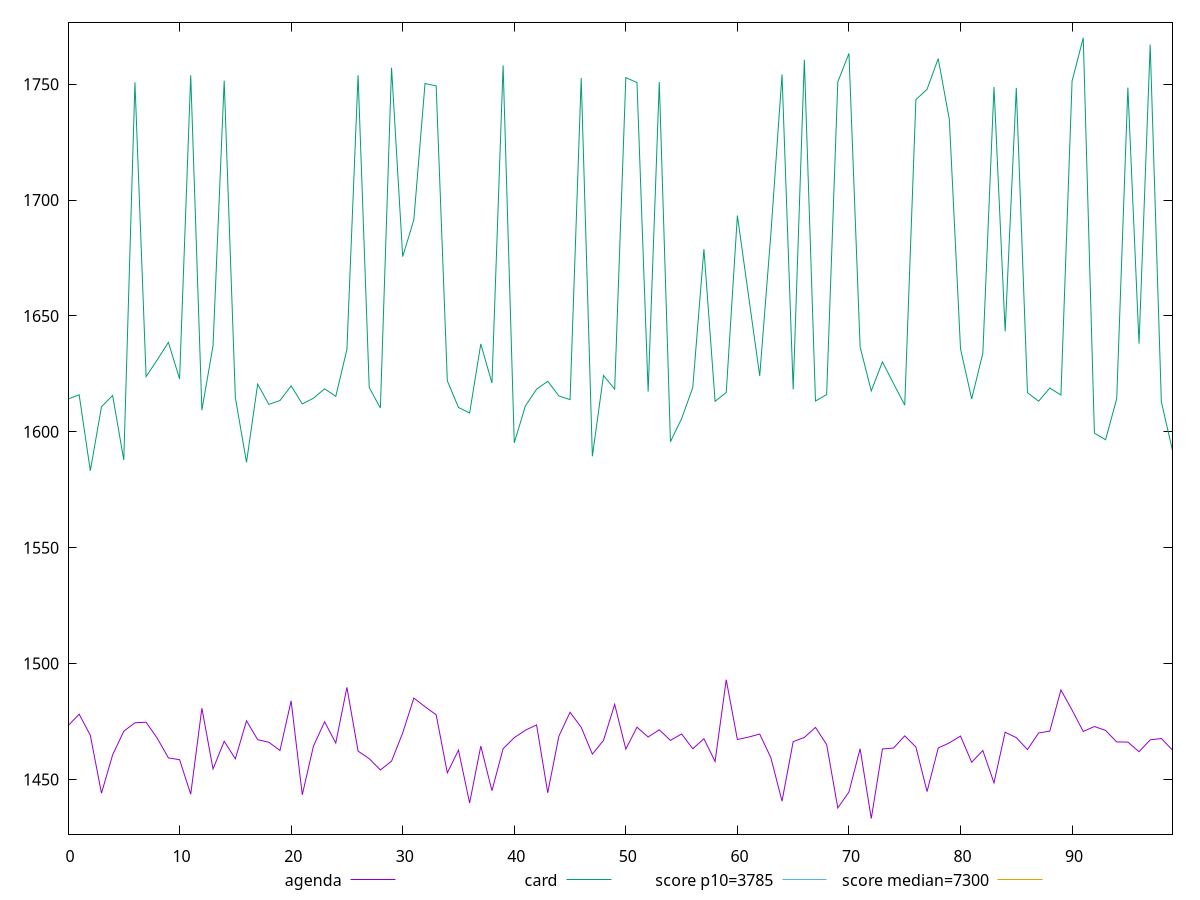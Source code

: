 reset

$agenda <<EOF
0 1473.156
1 1478.1408000000001
2 1469.0688
3 1444.0551
4 1460.6009999999999
5 1470.8178
6 1474.443
7 1474.6889999999999
8 1467.777
9 1459.2882
10 1458.5234999999998
11 1443.6270000000002
12 1480.7391
13 1454.505
14 1466.4663
15 1458.8880000000001
16 1475.2863000000002
17 1467.1458
18 1466.0484000000001
19 1462.4904000000001
20 1483.92
21 1443.3822
22 1464.3681000000001
23 1474.893
24 1465.701
25 1489.7325
26 1462.2156
27 1458.972
28 1454.0913
29 1457.889
30 1470.0624
31 1485.1023
32 1481.3826000000001
33 1477.902
34 1452.8469
35 1462.6443
36 1439.844
37 1464.3951000000002
38 1445.1492
39 1463.2617
40 1468.0296
41 1471.2348000000002
42 1473.5403000000001
43 1444.2587999999998
44 1468.692
45 1478.9604
46 1472.5008
47 1460.9154
48 1466.8419000000001
49 1482.3809999999999
50 1463.0970000000002
51 1472.5383
52 1468.302
53 1471.4241
54 1466.8476
55 1469.6325000000002
56 1463.247
57 1467.5607
58 1457.7479999999998
59 1493.0064000000002
60 1467.228
61 1468.2702
62 1469.5832999999998
63 1459.38
64 1440.6399000000001
65 1466.3154
66 1468.122
67 1472.4483
68 1465.0518
69 1437.7086000000002
70 1444.5915
71 1463.2622999999999
72 1433.139
73 1463.1270000000002
74 1463.5575
75 1468.8063
76 1463.9897999999998
77 1444.761
78 1463.5512
79 1465.788
80 1468.7166
81 1457.4069000000002
82 1462.4835
83 1448.541
84 1470.3834
85 1468.035
86 1462.878
87 1470.0543
88 1470.828
89 1488.6015
90 1479.9114
91 1470.7113000000002
92 1472.8287
93 1471.1412
94 1466.1827999999998
95 1466.118
96 1461.9696000000001
97 1467.078
98 1467.6756
99 1462.659
EOF

$card <<EOF
0 1614.1290000000001
1 1615.9733999999999
2 1583.1881999999998
3 1610.7822
4 1615.674
5 1587.8097
6 1750.7804
7 1623.8217
8 1631.0306999999998
9 1638.606
10 1622.8065000000001
11 1753.7813999999998
12 1609.3410000000001
13 1637.1513
14 1751.5172000000002
15 1614.7173
16 1586.8200000000002
17 1620.5784
18 1611.825
19 1613.4876000000002
20 1619.7921000000001
21 1612.0218
22 1614.4830000000002
23 1618.5489
24 1615.2758999999996
25 1635.5289000000002
26 1753.882
27 1619.076
28 1610.25
29 1757.082
30 1675.588
31 1691.4515999999999
32 1750.268
33 1749.2399999999998
34 1621.9817999999998
35 1610.4948
36 1608.1118999999999
37 1637.8854000000001
38 1621.0263
39 1758.088
40 1595.2403999999997
41 1611.1499999999999
42 1618.3749
43 1621.797
44 1615.458
45 1613.8803
46 1752.6390000000001
47 1589.4264
48 1624.3308000000002
49 1618.3925999999997
50 1752.812
51 1750.6596
52 1617.3509999999999
53 1750.92
54 1595.7333
55 1605.6915000000001
56 1619.0532000000003
57 1678.805
58 1613.151
59 1616.9633999999996
60 1693.3002
62 1624.1142
63 1685.325
64 1754.198
65 1618.2873000000002
66 1760.5154000000002
67 1613.283
68 1616.0586
69 1750.958
70 1763.25
71 1636.5978
72 1617.6216
73 1630.1717999999998
74 1620.7644
75 1611.5079
76 1743.2960000000003
77 1747.7780000000002
78 1761.02
79 1734.6660000000002
80 1635.84
81 1614.1845
82 1633.8990000000001
83 1748.7640000000001
84 1643.3051999999998
85 1748.386
86 1616.8779
87 1613.1876
88 1618.8639
89 1615.8759
90 1751.368
91 1769.9472
92 1599.435
93 1596.5700000000002
94 1614.2561999999998
95 1748.4996
96 1637.9940000000001
97 1767.0516
98 1612.9560000000001
99 1591.9479000000001
EOF

set key outside below
set xrange [0:99]
set yrange [1426.402836:1776.683364]
set trange [1426.402836:1776.683364]
set terminal svg size 640, 520 enhanced background rgb 'white'
set output "reports/report_00030_2021-02-24T20-42-31.540Z/interactive/comparison/line/1_vs_2.svg"

plot $agenda title "agenda" with line, \
     $card title "card" with line, \
     3785 title "score p10=3785", \
     7300 title "score median=7300"

reset
